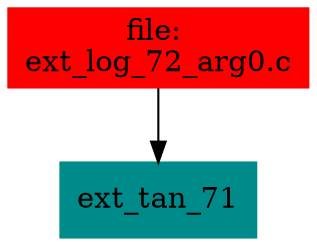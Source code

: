 digraph G {
node [shape=box]

0 [label="file: 
ext_log_72_arg0.c",color=red, style=filled]
1 [label="ext_tan_71",color=cyan4, style=filled]
0 -> 1


}


